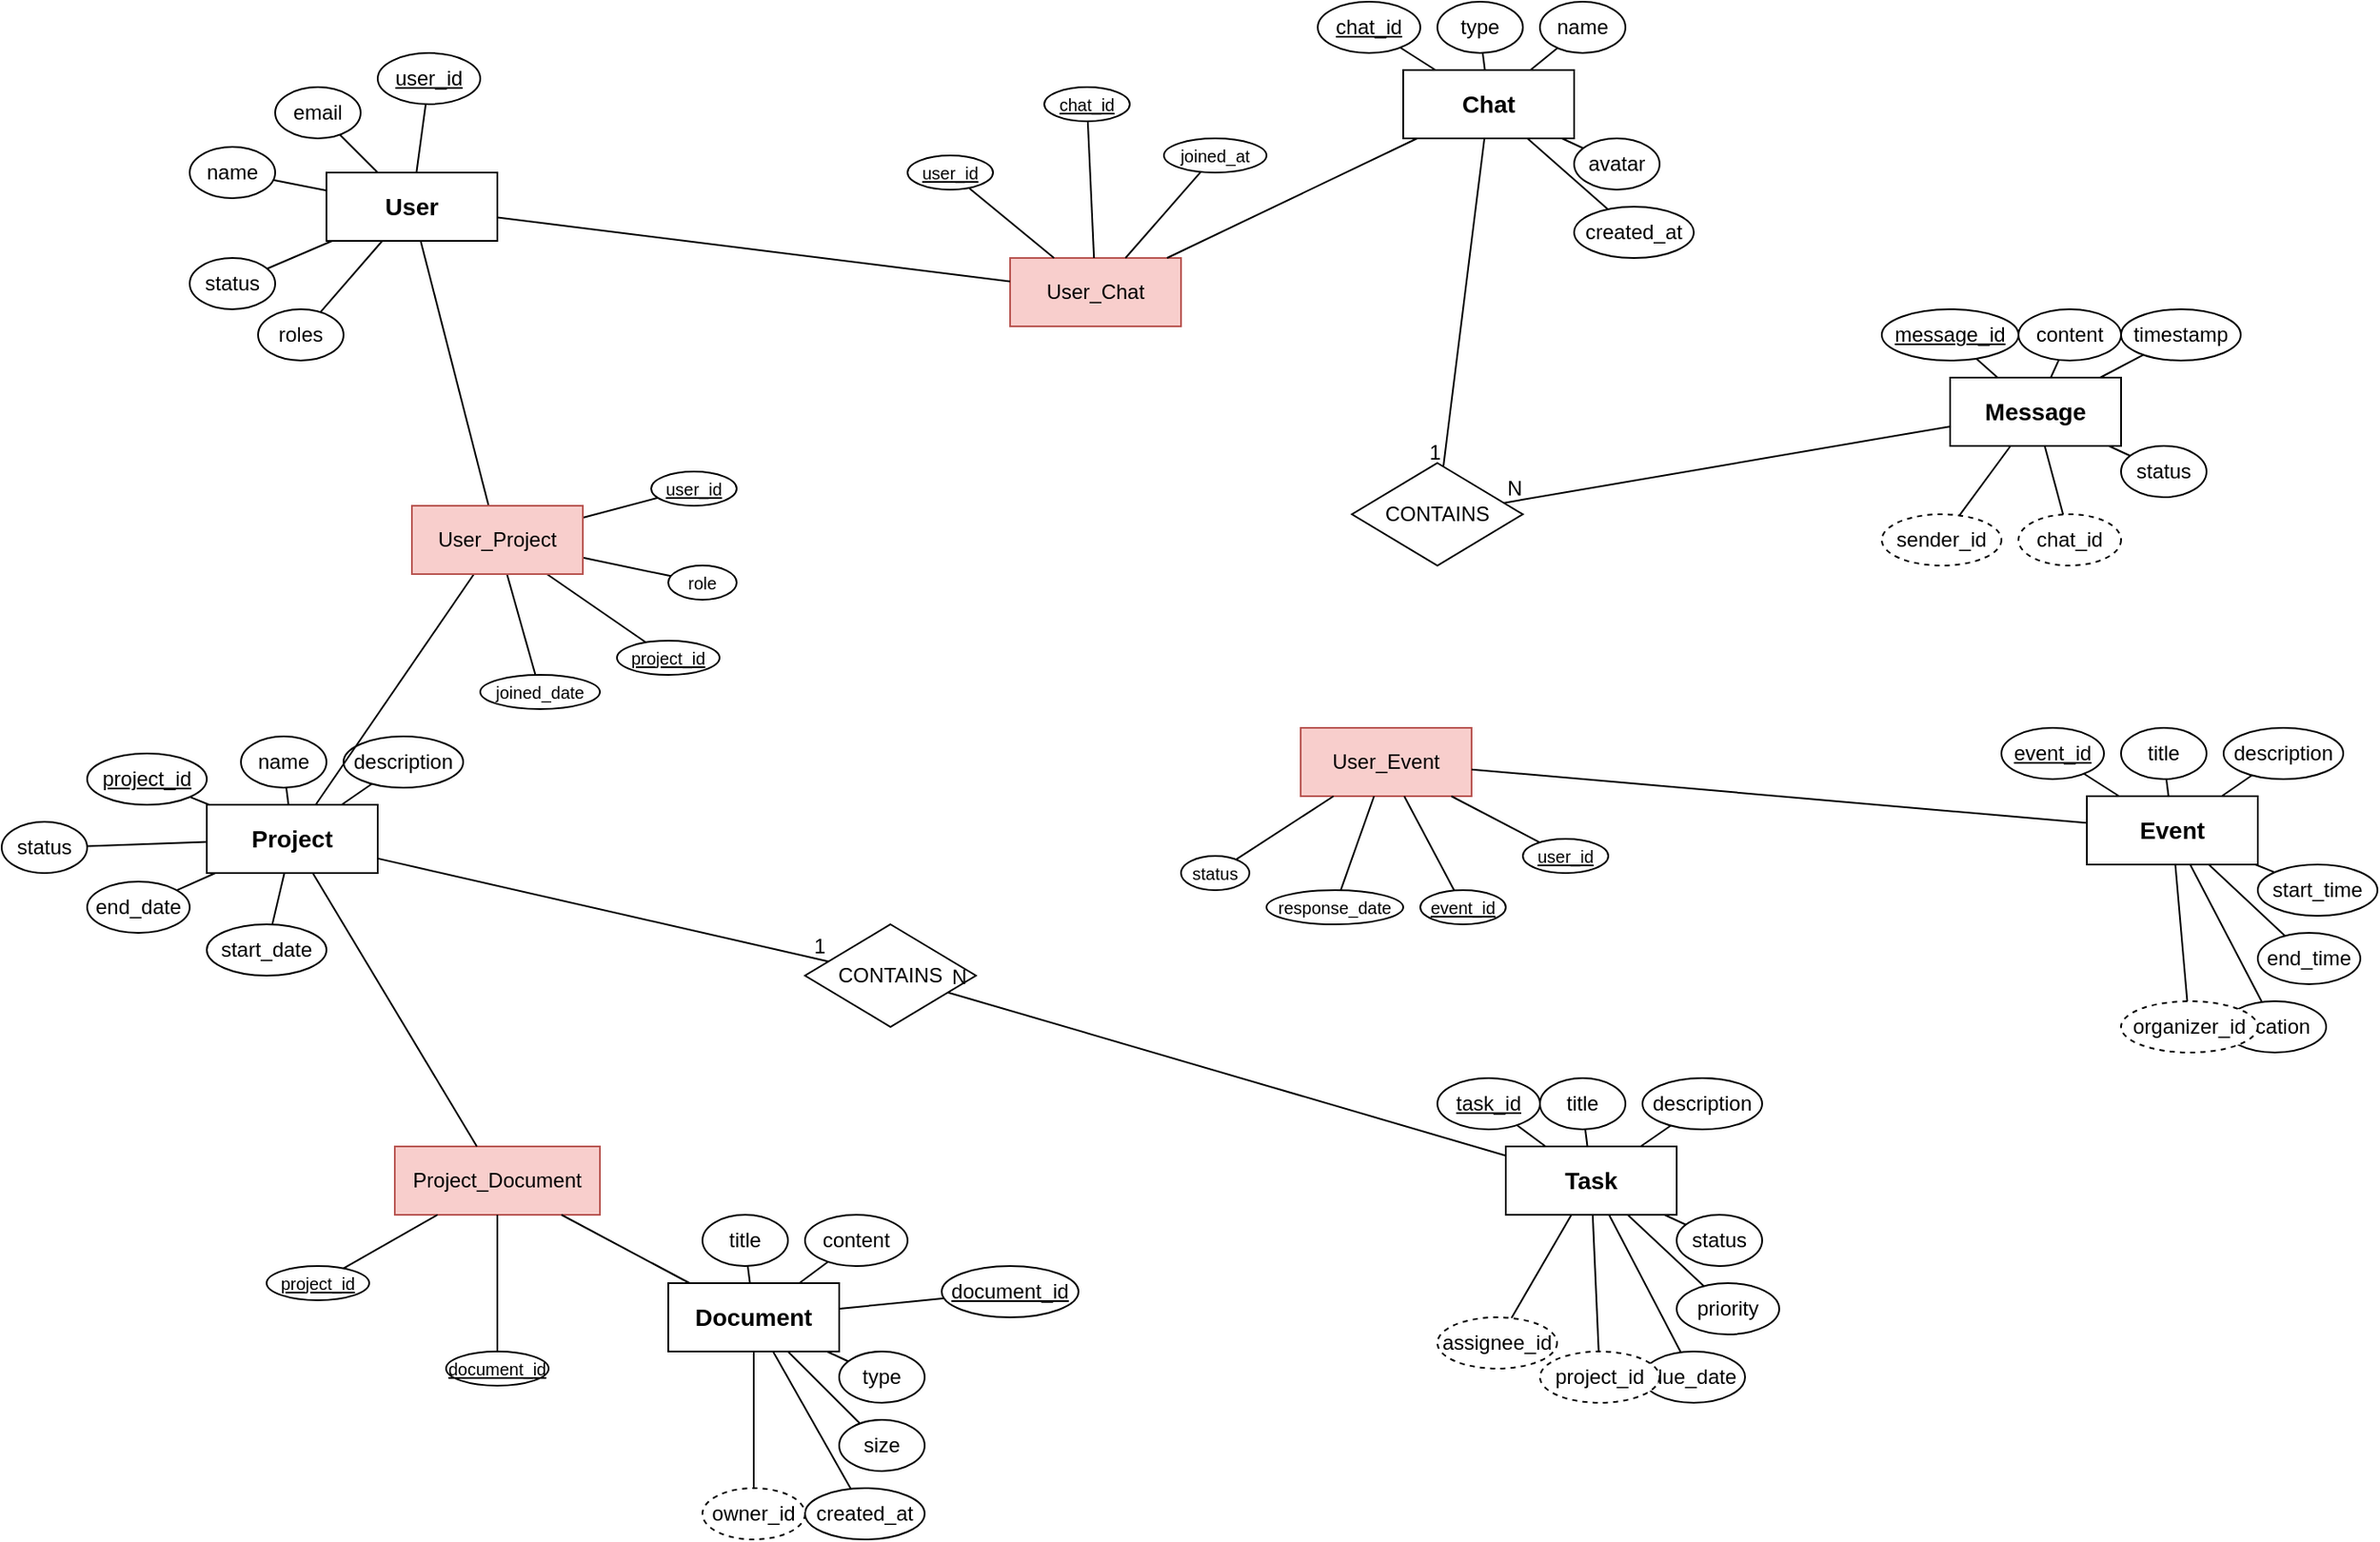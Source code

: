 <mxfile>
    <diagram name="ERD Diagram" id="unitydesk-erd">
        <mxGraphModel dx="1735" dy="548" grid="1" gridSize="10" guides="1" tooltips="1" connect="1" arrows="1" fold="1" page="1" pageScale="1" pageWidth="1169" pageHeight="827" math="0" shadow="0">
            <root>
                <mxCell id="0"/>
                <mxCell id="1" parent="0"/>
                <mxCell id="user_entity" value="User" style="whiteSpace=wrap;html=1;align=center;fontStyle=1;fontSize=14;" parent="1" vertex="1">
                    <mxGeometry x="100" y="100" width="100" height="40" as="geometry"/>
                </mxCell>
                <mxCell id="user_id" value="user_id" style="ellipse;whiteSpace=wrap;html=1;align=center;fontStyle=4;" parent="1" vertex="1">
                    <mxGeometry x="130" y="30" width="60" height="30" as="geometry"/>
                </mxCell>
                <mxCell id="user_email" value="email" style="ellipse;whiteSpace=wrap;html=1;align=center;" parent="1" vertex="1">
                    <mxGeometry x="70" y="50" width="50" height="30" as="geometry"/>
                </mxCell>
                <mxCell id="user_name" value="name" style="ellipse;whiteSpace=wrap;html=1;align=center;" parent="1" vertex="1">
                    <mxGeometry x="20" y="85" width="50" height="30" as="geometry"/>
                </mxCell>
                <mxCell id="user_status" value="status" style="ellipse;whiteSpace=wrap;html=1;align=center;" parent="1" vertex="1">
                    <mxGeometry x="20" y="150" width="50" height="30" as="geometry"/>
                </mxCell>
                <mxCell id="user_roles" value="roles" style="ellipse;whiteSpace=wrap;html=1;align=center;" parent="1" vertex="1">
                    <mxGeometry x="60" y="180" width="50" height="30" as="geometry"/>
                </mxCell>
                <mxCell id="user_id_conn" value="" style="endArrow=none;html=1;rounded=0;" parent="1" source="user_id" target="user_entity" edge="1">
                    <mxGeometry relative="1" as="geometry"/>
                </mxCell>
                <mxCell id="user_email_conn" value="" style="endArrow=none;html=1;rounded=0;" parent="1" source="user_email" target="user_entity" edge="1">
                    <mxGeometry relative="1" as="geometry"/>
                </mxCell>
                <mxCell id="user_name_conn" value="" style="endArrow=none;html=1;rounded=0;" parent="1" source="user_name" target="user_entity" edge="1">
                    <mxGeometry relative="1" as="geometry"/>
                </mxCell>
                <mxCell id="user_status_conn" value="" style="endArrow=none;html=1;rounded=0;" parent="1" source="user_status" target="user_entity" edge="1">
                    <mxGeometry relative="1" as="geometry"/>
                </mxCell>
                <mxCell id="user_roles_conn" value="" style="endArrow=none;html=1;rounded=0;" parent="1" source="user_roles" target="user_entity" edge="1">
                    <mxGeometry relative="1" as="geometry"/>
                </mxCell>
                <mxCell id="project_entity" value="Project" style="whiteSpace=wrap;html=1;align=center;fontStyle=1;fontSize=14;" parent="1" vertex="1">
                    <mxGeometry x="30" y="470" width="100" height="40" as="geometry"/>
                </mxCell>
                <mxCell id="project_id" value="project_id" style="ellipse;whiteSpace=wrap;html=1;align=center;fontStyle=4;" parent="1" vertex="1">
                    <mxGeometry x="-40" y="440" width="70" height="30" as="geometry"/>
                </mxCell>
                <mxCell id="project_name" value="name" style="ellipse;whiteSpace=wrap;html=1;align=center;" parent="1" vertex="1">
                    <mxGeometry x="50" y="430" width="50" height="30" as="geometry"/>
                </mxCell>
                <mxCell id="project_desc" value="description" style="ellipse;whiteSpace=wrap;html=1;align=center;" parent="1" vertex="1">
                    <mxGeometry x="110" y="430" width="70" height="30" as="geometry"/>
                </mxCell>
                <mxCell id="project_status" value="status" style="ellipse;whiteSpace=wrap;html=1;align=center;" parent="1" vertex="1">
                    <mxGeometry x="-90" y="480" width="50" height="30" as="geometry"/>
                </mxCell>
                <mxCell id="project_start" value="start_date" style="ellipse;whiteSpace=wrap;html=1;align=center;" parent="1" vertex="1">
                    <mxGeometry x="30" y="540" width="70" height="30" as="geometry"/>
                </mxCell>
                <mxCell id="project_end" value="end_date" style="ellipse;whiteSpace=wrap;html=1;align=center;" parent="1" vertex="1">
                    <mxGeometry x="-40" y="515" width="60" height="30" as="geometry"/>
                </mxCell>
                <mxCell id="project_id_conn" value="" style="endArrow=none;html=1;rounded=0;" parent="1" source="project_id" target="project_entity" edge="1">
                    <mxGeometry relative="1" as="geometry"/>
                </mxCell>
                <mxCell id="project_name_conn" value="" style="endArrow=none;html=1;rounded=0;" parent="1" source="project_name" target="project_entity" edge="1">
                    <mxGeometry relative="1" as="geometry"/>
                </mxCell>
                <mxCell id="project_desc_conn" value="" style="endArrow=none;html=1;rounded=0;" parent="1" source="project_desc" target="project_entity" edge="1">
                    <mxGeometry relative="1" as="geometry"/>
                </mxCell>
                <mxCell id="project_status_conn" value="" style="endArrow=none;html=1;rounded=0;" parent="1" source="project_status" target="project_entity" edge="1">
                    <mxGeometry relative="1" as="geometry"/>
                </mxCell>
                <mxCell id="project_start_conn" value="" style="endArrow=none;html=1;rounded=0;" parent="1" source="project_start" target="project_entity" edge="1">
                    <mxGeometry relative="1" as="geometry"/>
                </mxCell>
                <mxCell id="project_end_conn" value="" style="endArrow=none;html=1;rounded=0;" parent="1" source="project_end" target="project_entity" edge="1">
                    <mxGeometry relative="1" as="geometry"/>
                </mxCell>
                <mxCell id="task_entity" value="Task" style="whiteSpace=wrap;html=1;align=center;fontStyle=1;fontSize=14;" parent="1" vertex="1">
                    <mxGeometry x="790" y="670" width="100" height="40" as="geometry"/>
                </mxCell>
                <mxCell id="task_id" value="task_id" style="ellipse;whiteSpace=wrap;html=1;align=center;fontStyle=4;" parent="1" vertex="1">
                    <mxGeometry x="750" y="630" width="60" height="30" as="geometry"/>
                </mxCell>
                <mxCell id="task_title" value="title" style="ellipse;whiteSpace=wrap;html=1;align=center;" parent="1" vertex="1">
                    <mxGeometry x="810" y="630" width="50" height="30" as="geometry"/>
                </mxCell>
                <mxCell id="task_desc" value="description" style="ellipse;whiteSpace=wrap;html=1;align=center;" parent="1" vertex="1">
                    <mxGeometry x="870" y="630" width="70" height="30" as="geometry"/>
                </mxCell>
                <mxCell id="task_status" value="status" style="ellipse;whiteSpace=wrap;html=1;align=center;" parent="1" vertex="1">
                    <mxGeometry x="890" y="710" width="50" height="30" as="geometry"/>
                </mxCell>
                <mxCell id="task_priority" value="priority" style="ellipse;whiteSpace=wrap;html=1;align=center;" parent="1" vertex="1">
                    <mxGeometry x="890" y="750" width="60" height="30" as="geometry"/>
                </mxCell>
                <mxCell id="task_due" value="due_date" style="ellipse;whiteSpace=wrap;html=1;align=center;" parent="1" vertex="1">
                    <mxGeometry x="870" y="790" width="60" height="30" as="geometry"/>
                </mxCell>
                <mxCell id="task_project_fk" value="project_id" style="ellipse;whiteSpace=wrap;html=1;align=center;dashed=1;" parent="1" vertex="1">
                    <mxGeometry x="810" y="790" width="70" height="30" as="geometry"/>
                </mxCell>
                <mxCell id="task_assignee_fk" value="assignee_id" style="ellipse;whiteSpace=wrap;html=1;align=center;dashed=1;" parent="1" vertex="1">
                    <mxGeometry x="750" y="770" width="70" height="30" as="geometry"/>
                </mxCell>
                <mxCell id="task_id_conn" value="" style="endArrow=none;html=1;rounded=0;" parent="1" source="task_id" target="task_entity" edge="1">
                    <mxGeometry relative="1" as="geometry"/>
                </mxCell>
                <mxCell id="task_title_conn" value="" style="endArrow=none;html=1;rounded=0;" parent="1" source="task_title" target="task_entity" edge="1">
                    <mxGeometry relative="1" as="geometry"/>
                </mxCell>
                <mxCell id="task_desc_conn" value="" style="endArrow=none;html=1;rounded=0;" parent="1" source="task_desc" target="task_entity" edge="1">
                    <mxGeometry relative="1" as="geometry"/>
                </mxCell>
                <mxCell id="task_status_conn" value="" style="endArrow=none;html=1;rounded=0;" parent="1" source="task_status" target="task_entity" edge="1">
                    <mxGeometry relative="1" as="geometry"/>
                </mxCell>
                <mxCell id="task_priority_conn" value="" style="endArrow=none;html=1;rounded=0;" parent="1" source="task_priority" target="task_entity" edge="1">
                    <mxGeometry relative="1" as="geometry"/>
                </mxCell>
                <mxCell id="task_due_conn" value="" style="endArrow=none;html=1;rounded=0;" parent="1" source="task_due" target="task_entity" edge="1">
                    <mxGeometry relative="1" as="geometry"/>
                </mxCell>
                <mxCell id="task_project_fk_conn" value="" style="endArrow=none;html=1;rounded=0;" parent="1" source="task_project_fk" target="task_entity" edge="1">
                    <mxGeometry relative="1" as="geometry"/>
                </mxCell>
                <mxCell id="task_assignee_fk_conn" value="" style="endArrow=none;html=1;rounded=0;" parent="1" source="task_assignee_fk" target="task_entity" edge="1">
                    <mxGeometry relative="1" as="geometry"/>
                </mxCell>
                <mxCell id="chat_entity" value="Chat" style="whiteSpace=wrap;html=1;align=center;fontStyle=1;fontSize=14;" parent="1" vertex="1">
                    <mxGeometry x="730" y="40" width="100" height="40" as="geometry"/>
                </mxCell>
                <mxCell id="chat_id" value="chat_id" style="ellipse;whiteSpace=wrap;html=1;align=center;fontStyle=4;" parent="1" vertex="1">
                    <mxGeometry x="680" width="60" height="30" as="geometry"/>
                </mxCell>
                <mxCell id="chat_type" value="type" style="ellipse;whiteSpace=wrap;html=1;align=center;" parent="1" vertex="1">
                    <mxGeometry x="750" width="50" height="30" as="geometry"/>
                </mxCell>
                <mxCell id="chat_name" value="name" style="ellipse;whiteSpace=wrap;html=1;align=center;" parent="1" vertex="1">
                    <mxGeometry x="810" width="50" height="30" as="geometry"/>
                </mxCell>
                <mxCell id="chat_avatar" value="avatar" style="ellipse;whiteSpace=wrap;html=1;align=center;" parent="1" vertex="1">
                    <mxGeometry x="830" y="80" width="50" height="30" as="geometry"/>
                </mxCell>
                <mxCell id="chat_created" value="created_at" style="ellipse;whiteSpace=wrap;html=1;align=center;" parent="1" vertex="1">
                    <mxGeometry x="830" y="120" width="70" height="30" as="geometry"/>
                </mxCell>
                <mxCell id="chat_id_conn" value="" style="endArrow=none;html=1;rounded=0;" parent="1" source="chat_id" target="chat_entity" edge="1">
                    <mxGeometry relative="1" as="geometry"/>
                </mxCell>
                <mxCell id="chat_type_conn" value="" style="endArrow=none;html=1;rounded=0;" parent="1" source="chat_type" target="chat_entity" edge="1">
                    <mxGeometry relative="1" as="geometry"/>
                </mxCell>
                <mxCell id="chat_name_conn" value="" style="endArrow=none;html=1;rounded=0;" parent="1" source="chat_name" target="chat_entity" edge="1">
                    <mxGeometry relative="1" as="geometry"/>
                </mxCell>
                <mxCell id="chat_avatar_conn" value="" style="endArrow=none;html=1;rounded=0;" parent="1" source="chat_avatar" target="chat_entity" edge="1">
                    <mxGeometry relative="1" as="geometry"/>
                </mxCell>
                <mxCell id="chat_created_conn" value="" style="endArrow=none;html=1;rounded=0;" parent="1" source="chat_created" target="chat_entity" edge="1">
                    <mxGeometry relative="1" as="geometry"/>
                </mxCell>
                <mxCell id="message_entity" value="Message" style="whiteSpace=wrap;html=1;align=center;fontStyle=1;fontSize=14;" parent="1" vertex="1">
                    <mxGeometry x="1050" y="220" width="100" height="40" as="geometry"/>
                </mxCell>
                <mxCell id="message_id" value="message_id" style="ellipse;whiteSpace=wrap;html=1;align=center;fontStyle=4;" parent="1" vertex="1">
                    <mxGeometry x="1010" y="180" width="80" height="30" as="geometry"/>
                </mxCell>
                <mxCell id="message_content" value="content" style="ellipse;whiteSpace=wrap;html=1;align=center;" parent="1" vertex="1">
                    <mxGeometry x="1090" y="180" width="60" height="30" as="geometry"/>
                </mxCell>
                <mxCell id="message_timestamp" value="timestamp" style="ellipse;whiteSpace=wrap;html=1;align=center;" parent="1" vertex="1">
                    <mxGeometry x="1150" y="180" width="70" height="30" as="geometry"/>
                </mxCell>
                <mxCell id="message_status" value="status" style="ellipse;whiteSpace=wrap;html=1;align=center;" parent="1" vertex="1">
                    <mxGeometry x="1150" y="260" width="50" height="30" as="geometry"/>
                </mxCell>
                <mxCell id="message_chat_fk" value="chat_id" style="ellipse;whiteSpace=wrap;html=1;align=center;dashed=1;" parent="1" vertex="1">
                    <mxGeometry x="1090" y="300" width="60" height="30" as="geometry"/>
                </mxCell>
                <mxCell id="message_sender_fk" value="sender_id" style="ellipse;whiteSpace=wrap;html=1;align=center;dashed=1;" parent="1" vertex="1">
                    <mxGeometry x="1010" y="300" width="70" height="30" as="geometry"/>
                </mxCell>
                <mxCell id="message_id_conn" value="" style="endArrow=none;html=1;rounded=0;" parent="1" source="message_id" target="message_entity" edge="1">
                    <mxGeometry relative="1" as="geometry"/>
                </mxCell>
                <mxCell id="message_content_conn" value="" style="endArrow=none;html=1;rounded=0;" parent="1" source="message_content" target="message_entity" edge="1">
                    <mxGeometry relative="1" as="geometry"/>
                </mxCell>
                <mxCell id="message_timestamp_conn" value="" style="endArrow=none;html=1;rounded=0;" parent="1" source="message_timestamp" target="message_entity" edge="1">
                    <mxGeometry relative="1" as="geometry"/>
                </mxCell>
                <mxCell id="message_status_conn" value="" style="endArrow=none;html=1;rounded=0;" parent="1" source="message_status" target="message_entity" edge="1">
                    <mxGeometry relative="1" as="geometry"/>
                </mxCell>
                <mxCell id="message_chat_fk_conn" value="" style="endArrow=none;html=1;rounded=0;" parent="1" source="message_chat_fk" target="message_entity" edge="1">
                    <mxGeometry relative="1" as="geometry"/>
                </mxCell>
                <mxCell id="message_sender_fk_conn" value="" style="endArrow=none;html=1;rounded=0;" parent="1" source="message_sender_fk" target="message_entity" edge="1">
                    <mxGeometry relative="1" as="geometry"/>
                </mxCell>
                <mxCell id="document_entity" value="Document" style="whiteSpace=wrap;html=1;align=center;fontStyle=1;fontSize=14;" parent="1" vertex="1">
                    <mxGeometry x="300" y="750" width="100" height="40" as="geometry"/>
                </mxCell>
                <mxCell id="document_id" value="document_id" style="ellipse;whiteSpace=wrap;html=1;align=center;fontStyle=4;" parent="1" vertex="1">
                    <mxGeometry x="460" y="740" width="80" height="30" as="geometry"/>
                </mxCell>
                <mxCell id="document_title" value="title" style="ellipse;whiteSpace=wrap;html=1;align=center;" parent="1" vertex="1">
                    <mxGeometry x="320" y="710" width="50" height="30" as="geometry"/>
                </mxCell>
                <mxCell id="document_content" value="content" style="ellipse;whiteSpace=wrap;html=1;align=center;" parent="1" vertex="1">
                    <mxGeometry x="380" y="710" width="60" height="30" as="geometry"/>
                </mxCell>
                <mxCell id="document_type" value="type" style="ellipse;whiteSpace=wrap;html=1;align=center;" parent="1" vertex="1">
                    <mxGeometry x="400" y="790" width="50" height="30" as="geometry"/>
                </mxCell>
                <mxCell id="document_size" value="size" style="ellipse;whiteSpace=wrap;html=1;align=center;" parent="1" vertex="1">
                    <mxGeometry x="400" y="830" width="50" height="30" as="geometry"/>
                </mxCell>
                <mxCell id="document_created" value="created_at" style="ellipse;whiteSpace=wrap;html=1;align=center;" parent="1" vertex="1">
                    <mxGeometry x="380" y="870" width="70" height="30" as="geometry"/>
                </mxCell>
                <mxCell id="document_owner_fk" value="owner_id" style="ellipse;whiteSpace=wrap;html=1;align=center;dashed=1;" parent="1" vertex="1">
                    <mxGeometry x="320" y="870" width="60" height="30" as="geometry"/>
                </mxCell>
                <mxCell id="document_id_conn" value="" style="endArrow=none;html=1;rounded=0;" parent="1" source="document_id" target="document_entity" edge="1">
                    <mxGeometry relative="1" as="geometry"/>
                </mxCell>
                <mxCell id="document_title_conn" value="" style="endArrow=none;html=1;rounded=0;" parent="1" source="document_title" target="document_entity" edge="1">
                    <mxGeometry relative="1" as="geometry"/>
                </mxCell>
                <mxCell id="document_content_conn" value="" style="endArrow=none;html=1;rounded=0;" parent="1" source="document_content" target="document_entity" edge="1">
                    <mxGeometry relative="1" as="geometry"/>
                </mxCell>
                <mxCell id="document_type_conn" value="" style="endArrow=none;html=1;rounded=0;" parent="1" source="document_type" target="document_entity" edge="1">
                    <mxGeometry relative="1" as="geometry"/>
                </mxCell>
                <mxCell id="document_size_conn" value="" style="endArrow=none;html=1;rounded=0;" parent="1" source="document_size" target="document_entity" edge="1">
                    <mxGeometry relative="1" as="geometry"/>
                </mxCell>
                <mxCell id="document_created_conn" value="" style="endArrow=none;html=1;rounded=0;" parent="1" source="document_created" target="document_entity" edge="1">
                    <mxGeometry relative="1" as="geometry"/>
                </mxCell>
                <mxCell id="document_owner_fk_conn" value="" style="endArrow=none;html=1;rounded=0;" parent="1" source="document_owner_fk" target="document_entity" edge="1">
                    <mxGeometry relative="1" as="geometry"/>
                </mxCell>
                <mxCell id="event_entity" value="Event" style="whiteSpace=wrap;html=1;align=center;fontStyle=1;fontSize=14;" parent="1" vertex="1">
                    <mxGeometry x="1130" y="465" width="100" height="40" as="geometry"/>
                </mxCell>
                <mxCell id="event_id" value="event_id" style="ellipse;whiteSpace=wrap;html=1;align=center;fontStyle=4;" parent="1" vertex="1">
                    <mxGeometry x="1080" y="425" width="60" height="30" as="geometry"/>
                </mxCell>
                <mxCell id="event_title" value="title" style="ellipse;whiteSpace=wrap;html=1;align=center;" parent="1" vertex="1">
                    <mxGeometry x="1150" y="425" width="50" height="30" as="geometry"/>
                </mxCell>
                <mxCell id="event_desc" value="description" style="ellipse;whiteSpace=wrap;html=1;align=center;" parent="1" vertex="1">
                    <mxGeometry x="1210" y="425" width="70" height="30" as="geometry"/>
                </mxCell>
                <mxCell id="event_start" value="start_time" style="ellipse;whiteSpace=wrap;html=1;align=center;" parent="1" vertex="1">
                    <mxGeometry x="1230" y="505" width="70" height="30" as="geometry"/>
                </mxCell>
                <mxCell id="event_end" value="end_time" style="ellipse;whiteSpace=wrap;html=1;align=center;" parent="1" vertex="1">
                    <mxGeometry x="1230" y="545" width="60" height="30" as="geometry"/>
                </mxCell>
                <mxCell id="event_location" value="location" style="ellipse;whiteSpace=wrap;html=1;align=center;" parent="1" vertex="1">
                    <mxGeometry x="1210" y="585" width="60" height="30" as="geometry"/>
                </mxCell>
                <mxCell id="event_organizer_fk" value="organizer_id" style="ellipse;whiteSpace=wrap;html=1;align=center;dashed=1;" parent="1" vertex="1">
                    <mxGeometry x="1150" y="585" width="80" height="30" as="geometry"/>
                </mxCell>
                <mxCell id="event_id_conn" value="" style="endArrow=none;html=1;rounded=0;" parent="1" source="event_id" target="event_entity" edge="1">
                    <mxGeometry relative="1" as="geometry"/>
                </mxCell>
                <mxCell id="event_title_conn" value="" style="endArrow=none;html=1;rounded=0;" parent="1" source="event_title" target="event_entity" edge="1">
                    <mxGeometry relative="1" as="geometry"/>
                </mxCell>
                <mxCell id="event_desc_conn" value="" style="endArrow=none;html=1;rounded=0;" parent="1" source="event_desc" target="event_entity" edge="1">
                    <mxGeometry relative="1" as="geometry"/>
                </mxCell>
                <mxCell id="event_start_conn" value="" style="endArrow=none;html=1;rounded=0;" parent="1" source="event_start" target="event_entity" edge="1">
                    <mxGeometry relative="1" as="geometry"/>
                </mxCell>
                <mxCell id="event_end_conn" value="" style="endArrow=none;html=1;rounded=0;" parent="1" source="event_end" target="event_entity" edge="1">
                    <mxGeometry relative="1" as="geometry"/>
                </mxCell>
                <mxCell id="event_location_conn" value="" style="endArrow=none;html=1;rounded=0;" parent="1" source="event_location" target="event_entity" edge="1">
                    <mxGeometry relative="1" as="geometry"/>
                </mxCell>
                <mxCell id="event_organizer_fk_conn" value="" style="endArrow=none;html=1;rounded=0;" parent="1" source="event_organizer_fk" target="event_entity" edge="1">
                    <mxGeometry relative="1" as="geometry"/>
                </mxCell>
                <mxCell id="project_task_rel" value="CONTAINS" style="shape=rhombus;perimeter=rhombusPerimeter;whiteSpace=wrap;html=1;align=center;" parent="1" vertex="1">
                    <mxGeometry x="380" y="540" width="100" height="60" as="geometry"/>
                </mxCell>
                <mxCell id="project_task_conn1" value="" style="endArrow=none;html=1;rounded=0;" parent="1" source="project_entity" target="project_task_rel" edge="1">
                    <mxGeometry relative="1" as="geometry"/>
                </mxCell>
                <mxCell id="project_task_card1" value="1" style="resizable=0;html=1;whiteSpace=wrap;align=right;verticalAlign=bottom;" parent="project_task_conn1" connectable="0" vertex="1">
                    <mxGeometry x="1" relative="1" as="geometry"/>
                </mxCell>
                <mxCell id="project_task_conn2" value="" style="endArrow=none;html=1;rounded=0;" parent="1" source="project_task_rel" target="task_entity" edge="1">
                    <mxGeometry relative="1" as="geometry"/>
                </mxCell>
                <mxCell id="project_task_card2" value="N" style="resizable=0;html=1;whiteSpace=wrap;align=left;verticalAlign=bottom;" parent="project_task_conn2" connectable="0" vertex="1">
                    <mxGeometry x="-1" relative="1" as="geometry"/>
                </mxCell>
                <mxCell id="chat_message_rel" value="CONTAINS" style="shape=rhombus;perimeter=rhombusPerimeter;whiteSpace=wrap;html=1;align=center;" parent="1" vertex="1">
                    <mxGeometry x="700" y="270" width="100" height="60" as="geometry"/>
                </mxCell>
                <mxCell id="chat_message_conn1" value="" style="endArrow=none;html=1;rounded=0;" parent="1" source="chat_entity" target="chat_message_rel" edge="1">
                    <mxGeometry relative="1" as="geometry"/>
                </mxCell>
                <mxCell id="chat_message_card1" value="1" style="resizable=0;html=1;whiteSpace=wrap;align=right;verticalAlign=bottom;" parent="chat_message_conn1" connectable="0" vertex="1">
                    <mxGeometry x="1" relative="1" as="geometry"/>
                </mxCell>
                <mxCell id="chat_message_conn2" value="" style="endArrow=none;html=1;rounded=0;" parent="1" source="chat_message_rel" target="message_entity" edge="1">
                    <mxGeometry relative="1" as="geometry"/>
                </mxCell>
                <mxCell id="chat_message_card2" value="N" style="resizable=0;html=1;whiteSpace=wrap;align=left;verticalAlign=bottom;" parent="chat_message_conn2" connectable="0" vertex="1">
                    <mxGeometry x="-1" relative="1" as="geometry"/>
                </mxCell>
                <mxCell id="up_user_id" value="user_id" style="ellipse;whiteSpace=wrap;html=1;align=center;fontStyle=4;fontSize=10;" parent="1" vertex="1">
                    <mxGeometry x="290" y="275" width="50" height="20" as="geometry"/>
                </mxCell>
                <mxCell id="up_project_id" value="project_id" style="ellipse;whiteSpace=wrap;html=1;align=center;fontStyle=4;fontSize=10;" parent="1" vertex="1">
                    <mxGeometry x="270" y="374" width="60" height="20" as="geometry"/>
                </mxCell>
                <mxCell id="up_role" value="role" style="ellipse;whiteSpace=wrap;html=1;align=center;fontSize=10;" parent="1" vertex="1">
                    <mxGeometry x="300" y="330" width="40" height="20" as="geometry"/>
                </mxCell>
                <mxCell id="up_joined_date" value="joined_date" style="ellipse;whiteSpace=wrap;html=1;align=center;fontSize=10;" parent="1" vertex="1">
                    <mxGeometry x="190" y="394" width="70" height="20" as="geometry"/>
                </mxCell>
                <mxCell id="up_user_id_conn" value="" style="endArrow=none;html=1;rounded=0;" parent="1" source="up_user_id" target="user_project_junction" edge="1">
                    <mxGeometry relative="1" as="geometry"/>
                </mxCell>
                <mxCell id="up_project_id_conn" value="" style="endArrow=none;html=1;rounded=0;" parent="1" source="up_project_id" target="user_project_junction" edge="1">
                    <mxGeometry relative="1" as="geometry"/>
                </mxCell>
                <mxCell id="up_role_conn" value="" style="endArrow=none;html=1;rounded=0;" parent="1" source="up_role" target="user_project_junction" edge="1">
                    <mxGeometry relative="1" as="geometry"/>
                </mxCell>
                <mxCell id="up_joined_date_conn" value="" style="endArrow=none;html=1;rounded=0;" parent="1" source="up_joined_date" target="user_project_junction" edge="1">
                    <mxGeometry relative="1" as="geometry"/>
                </mxCell>
                <mxCell id="user_up_conn" value="" style="endArrow=none;html=1;rounded=0;" parent="1" source="user_entity" target="user_project_junction" edge="1">
                    <mxGeometry relative="1" as="geometry"/>
                </mxCell>
                <mxCell id="project_up_conn" value="" style="endArrow=none;html=1;rounded=0;" parent="1" source="user_project_junction" target="project_entity" edge="1">
                    <mxGeometry relative="1" as="geometry"/>
                </mxCell>
                <mxCell id="user_chat_junction" value="User_Chat" style="whiteSpace=wrap;html=1;align=center;fontStyle=0;fontSize=12;fillColor=#f8cecc;strokeColor=#b85450;" parent="1" vertex="1">
                    <mxGeometry x="500" y="150" width="100" height="40" as="geometry"/>
                </mxCell>
                <mxCell id="uc_user_id" value="user_id" style="ellipse;whiteSpace=wrap;html=1;align=center;fontStyle=4;fontSize=10;" parent="1" vertex="1">
                    <mxGeometry x="440" y="90" width="50" height="20" as="geometry"/>
                </mxCell>
                <mxCell id="uc_chat_id" value="chat_id" style="ellipse;whiteSpace=wrap;html=1;align=center;fontStyle=4;fontSize=10;" parent="1" vertex="1">
                    <mxGeometry x="520" y="50" width="50" height="20" as="geometry"/>
                </mxCell>
                <mxCell id="uc_joined_at" value="joined_at" style="ellipse;whiteSpace=wrap;html=1;align=center;fontSize=10;" parent="1" vertex="1">
                    <mxGeometry x="590" y="80" width="60" height="20" as="geometry"/>
                </mxCell>
                <mxCell id="uc_user_id_conn" value="" style="endArrow=none;html=1;rounded=0;" parent="1" source="uc_user_id" target="user_chat_junction" edge="1">
                    <mxGeometry relative="1" as="geometry"/>
                </mxCell>
                <mxCell id="uc_chat_id_conn" value="" style="endArrow=none;html=1;rounded=0;" parent="1" source="uc_chat_id" target="user_chat_junction" edge="1">
                    <mxGeometry relative="1" as="geometry"/>
                </mxCell>
                <mxCell id="uc_joined_at_conn" value="" style="endArrow=none;html=1;rounded=0;" parent="1" source="uc_joined_at" target="user_chat_junction" edge="1">
                    <mxGeometry relative="1" as="geometry"/>
                </mxCell>
                <mxCell id="user_uc_conn" value="" style="endArrow=none;html=1;rounded=0;" parent="1" source="user_entity" target="user_chat_junction" edge="1">
                    <mxGeometry relative="1" as="geometry"/>
                </mxCell>
                <mxCell id="chat_uc_conn" value="" style="endArrow=none;html=1;rounded=0;" parent="1" source="user_chat_junction" target="chat_entity" edge="1">
                    <mxGeometry relative="1" as="geometry"/>
                </mxCell>
                <mxCell id="user_event_junction" value="User_Event" style="whiteSpace=wrap;html=1;align=center;fontStyle=0;fontSize=12;fillColor=#f8cecc;strokeColor=#b85450;" parent="1" vertex="1">
                    <mxGeometry x="670" y="425" width="100" height="40" as="geometry"/>
                </mxCell>
                <mxCell id="ue_user_id" value="user_id" style="ellipse;whiteSpace=wrap;html=1;align=center;fontStyle=4;fontSize=10;" parent="1" vertex="1">
                    <mxGeometry x="800" y="490" width="50" height="20" as="geometry"/>
                </mxCell>
                <mxCell id="ue_event_id" value="event_id" style="ellipse;whiteSpace=wrap;html=1;align=center;fontStyle=4;fontSize=10;" parent="1" vertex="1">
                    <mxGeometry x="740" y="520" width="50" height="20" as="geometry"/>
                </mxCell>
                <mxCell id="ue_status" value="status" style="ellipse;whiteSpace=wrap;html=1;align=center;fontSize=10;" parent="1" vertex="1">
                    <mxGeometry x="600" y="500" width="40" height="20" as="geometry"/>
                </mxCell>
                <mxCell id="ue_response_date" value="response_date" style="ellipse;whiteSpace=wrap;html=1;align=center;fontSize=10;" parent="1" vertex="1">
                    <mxGeometry x="650" y="520" width="80" height="20" as="geometry"/>
                </mxCell>
                <mxCell id="ue_user_id_conn" value="" style="endArrow=none;html=1;rounded=0;" parent="1" source="ue_user_id" target="user_event_junction" edge="1">
                    <mxGeometry relative="1" as="geometry"/>
                </mxCell>
                <mxCell id="ue_event_id_conn" value="" style="endArrow=none;html=1;rounded=0;" parent="1" source="ue_event_id" target="user_event_junction" edge="1">
                    <mxGeometry relative="1" as="geometry"/>
                </mxCell>
                <mxCell id="ue_status_conn" value="" style="endArrow=none;html=1;rounded=0;" parent="1" source="ue_status" target="user_event_junction" edge="1">
                    <mxGeometry relative="1" as="geometry"/>
                </mxCell>
                <mxCell id="ue_response_date_conn" value="" style="endArrow=none;html=1;rounded=0;" parent="1" source="ue_response_date" target="user_event_junction" edge="1">
                    <mxGeometry relative="1" as="geometry"/>
                </mxCell>
                <mxCell id="event_ue_conn" value="" style="endArrow=none;html=1;rounded=0;" parent="1" source="user_event_junction" target="event_entity" edge="1">
                    <mxGeometry relative="1" as="geometry"/>
                </mxCell>
                <mxCell id="user_project_junction" value="User_Project" style="whiteSpace=wrap;html=1;align=center;fontStyle=0;fontSize=12;fillColor=#f8cecc;strokeColor=#b85450;" parent="1" vertex="1">
                    <mxGeometry x="150" y="295" width="100" height="40" as="geometry"/>
                </mxCell>
                <mxCell id="project_document_junction" value="Project_Document" style="whiteSpace=wrap;html=1;align=center;fontStyle=0;fontSize=12;fillColor=#f8cecc;strokeColor=#b85450;" vertex="1" parent="1">
                    <mxGeometry x="140" y="670" width="120" height="40" as="geometry"/>
                </mxCell>
                <mxCell id="pd_project_id" value="project_id" style="ellipse;whiteSpace=wrap;html=1;align=center;fontStyle=4;fontSize=10;" vertex="1" parent="1">
                    <mxGeometry x="65" y="740" width="60" height="20" as="geometry"/>
                </mxCell>
                <mxCell id="pd_document_id" value="document_id" style="ellipse;whiteSpace=wrap;html=1;align=center;fontStyle=4;fontSize=10;" vertex="1" parent="1">
                    <mxGeometry x="170" y="790" width="60" height="20" as="geometry"/>
                </mxCell>
                <mxCell id="pd_project_id_conn" value="" style="endArrow=none;html=1;rounded=0;" edge="1" parent="1" source="pd_project_id" target="project_document_junction">
                    <mxGeometry relative="1" as="geometry"/>
                </mxCell>
                <mxCell id="pd_document_id_conn" value="" style="endArrow=none;html=1;rounded=0;" edge="1" parent="1" source="pd_document_id" target="project_document_junction">
                    <mxGeometry relative="1" as="geometry"/>
                </mxCell>
                <mxCell id="project_pd_conn" value="" style="endArrow=none;html=1;rounded=0;" edge="1" parent="1" source="project_entity" target="project_document_junction">
                    <mxGeometry relative="1" as="geometry"/>
                </mxCell>
                <mxCell id="document_pd_conn" value="" style="endArrow=none;html=1;rounded=0;" edge="1" parent="1" source="document_entity" target="project_document_junction">
                    <mxGeometry relative="1" as="geometry"/>
                </mxCell>
            </root>
        </mxGraphModel>
    </diagram>
</mxfile>